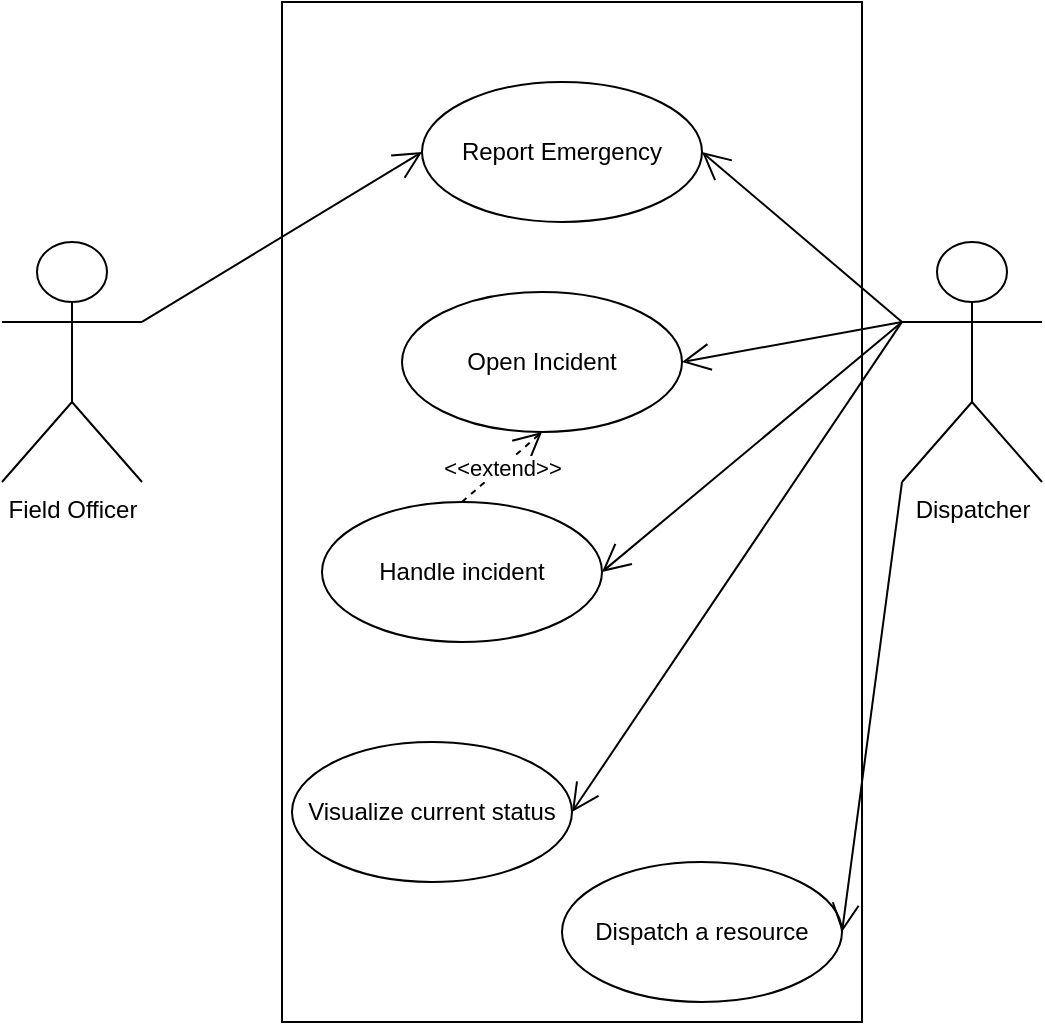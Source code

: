 <mxfile version="14.4.6" type="device"><diagram id="yc5mgk83pSpVPT7ta-5G" name="Page-1"><mxGraphModel dx="1038" dy="548" grid="1" gridSize="10" guides="1" tooltips="1" connect="1" arrows="1" fold="1" page="1" pageScale="1" pageWidth="850" pageHeight="1100" math="0" shadow="0"><root><mxCell id="0"/><mxCell id="1" parent="0"/><mxCell id="nBRY0e6Qkn1SpGysSSR8-1" value="" style="rounded=0;whiteSpace=wrap;html=1;" vertex="1" parent="1"><mxGeometry x="280" y="20" width="290" height="510" as="geometry"/></mxCell><mxCell id="nBRY0e6Qkn1SpGysSSR8-3" value="Dispatcher&lt;br&gt;" style="shape=umlActor;verticalLabelPosition=bottom;verticalAlign=top;html=1;outlineConnect=0;" vertex="1" parent="1"><mxGeometry x="590" y="140" width="70" height="120" as="geometry"/></mxCell><mxCell id="nBRY0e6Qkn1SpGysSSR8-8" value="Field Officer&lt;br&gt;" style="shape=umlActor;verticalLabelPosition=bottom;verticalAlign=top;html=1;outlineConnect=0;" vertex="1" parent="1"><mxGeometry x="140" y="140" width="70" height="120" as="geometry"/></mxCell><mxCell id="nBRY0e6Qkn1SpGysSSR8-12" value="Dispatch a resource" style="ellipse;whiteSpace=wrap;html=1;" vertex="1" parent="1"><mxGeometry x="420" y="450" width="140" height="70" as="geometry"/></mxCell><mxCell id="nBRY0e6Qkn1SpGysSSR8-13" value="Visualize current status" style="ellipse;whiteSpace=wrap;html=1;" vertex="1" parent="1"><mxGeometry x="285" y="390" width="140" height="70" as="geometry"/></mxCell><mxCell id="nBRY0e6Qkn1SpGysSSR8-14" value="Report Emergency" style="ellipse;whiteSpace=wrap;html=1;" vertex="1" parent="1"><mxGeometry x="350" y="60" width="140" height="70" as="geometry"/></mxCell><mxCell id="nBRY0e6Qkn1SpGysSSR8-15" value="" style="endArrow=open;endFill=1;endSize=12;html=1;entryX=0;entryY=0.5;entryDx=0;entryDy=0;exitX=1;exitY=0.333;exitDx=0;exitDy=0;exitPerimeter=0;" edge="1" parent="1" source="nBRY0e6Qkn1SpGysSSR8-8" target="nBRY0e6Qkn1SpGysSSR8-14"><mxGeometry width="160" relative="1" as="geometry"><mxPoint x="350" y="270" as="sourcePoint"/><mxPoint x="510" y="270" as="targetPoint"/></mxGeometry></mxCell><mxCell id="nBRY0e6Qkn1SpGysSSR8-16" value="" style="endArrow=open;endFill=1;endSize=12;html=1;exitX=0;exitY=0.333;exitDx=0;exitDy=0;exitPerimeter=0;entryX=1;entryY=0.5;entryDx=0;entryDy=0;" edge="1" parent="1" source="nBRY0e6Qkn1SpGysSSR8-3" target="nBRY0e6Qkn1SpGysSSR8-13"><mxGeometry width="160" relative="1" as="geometry"><mxPoint x="350" y="270" as="sourcePoint"/><mxPoint x="510" y="270" as="targetPoint"/></mxGeometry></mxCell><mxCell id="nBRY0e6Qkn1SpGysSSR8-19" value="" style="endArrow=open;endFill=1;endSize=12;html=1;exitX=0;exitY=1;exitDx=0;exitDy=0;exitPerimeter=0;entryX=1;entryY=0.5;entryDx=0;entryDy=0;" edge="1" parent="1" source="nBRY0e6Qkn1SpGysSSR8-3" target="nBRY0e6Qkn1SpGysSSR8-12"><mxGeometry width="160" relative="1" as="geometry"><mxPoint x="350" y="270" as="sourcePoint"/><mxPoint x="510" y="270" as="targetPoint"/></mxGeometry></mxCell><mxCell id="nBRY0e6Qkn1SpGysSSR8-20" value="Open Incident" style="ellipse;whiteSpace=wrap;html=1;" vertex="1" parent="1"><mxGeometry x="340" y="165" width="140" height="70" as="geometry"/></mxCell><mxCell id="nBRY0e6Qkn1SpGysSSR8-21" value="" style="endArrow=open;endFill=1;endSize=12;html=1;exitX=0;exitY=0.333;exitDx=0;exitDy=0;exitPerimeter=0;entryX=1;entryY=0.5;entryDx=0;entryDy=0;" edge="1" parent="1" source="nBRY0e6Qkn1SpGysSSR8-3" target="nBRY0e6Qkn1SpGysSSR8-20"><mxGeometry width="160" relative="1" as="geometry"><mxPoint x="350" y="270" as="sourcePoint"/><mxPoint x="510" y="270" as="targetPoint"/></mxGeometry></mxCell><mxCell id="nBRY0e6Qkn1SpGysSSR8-22" value="Handle incident" style="ellipse;whiteSpace=wrap;html=1;" vertex="1" parent="1"><mxGeometry x="300" y="270" width="140" height="70" as="geometry"/></mxCell><mxCell id="nBRY0e6Qkn1SpGysSSR8-23" value="" style="endArrow=open;endFill=1;endSize=12;html=1;exitX=0;exitY=0.333;exitDx=0;exitDy=0;exitPerimeter=0;entryX=1;entryY=0.5;entryDx=0;entryDy=0;" edge="1" parent="1" source="nBRY0e6Qkn1SpGysSSR8-3" target="nBRY0e6Qkn1SpGysSSR8-22"><mxGeometry width="160" relative="1" as="geometry"><mxPoint x="350" y="270" as="sourcePoint"/><mxPoint x="510" y="270" as="targetPoint"/></mxGeometry></mxCell><mxCell id="nBRY0e6Qkn1SpGysSSR8-24" value="&amp;lt;&amp;lt;extend&amp;gt;&amp;gt;" style="endArrow=open;endSize=12;dashed=1;html=1;exitX=0.5;exitY=0;exitDx=0;exitDy=0;entryX=0.5;entryY=1;entryDx=0;entryDy=0;" edge="1" parent="1" source="nBRY0e6Qkn1SpGysSSR8-22" target="nBRY0e6Qkn1SpGysSSR8-20"><mxGeometry width="160" relative="1" as="geometry"><mxPoint x="350" y="270" as="sourcePoint"/><mxPoint x="510" y="270" as="targetPoint"/><Array as="points"/></mxGeometry></mxCell><mxCell id="nBRY0e6Qkn1SpGysSSR8-25" value="" style="endArrow=open;endFill=1;endSize=12;html=1;entryX=1;entryY=0.5;entryDx=0;entryDy=0;" edge="1" parent="1" target="nBRY0e6Qkn1SpGysSSR8-14"><mxGeometry width="160" relative="1" as="geometry"><mxPoint x="590" y="180" as="sourcePoint"/><mxPoint x="510" y="270" as="targetPoint"/></mxGeometry></mxCell></root></mxGraphModel></diagram></mxfile>